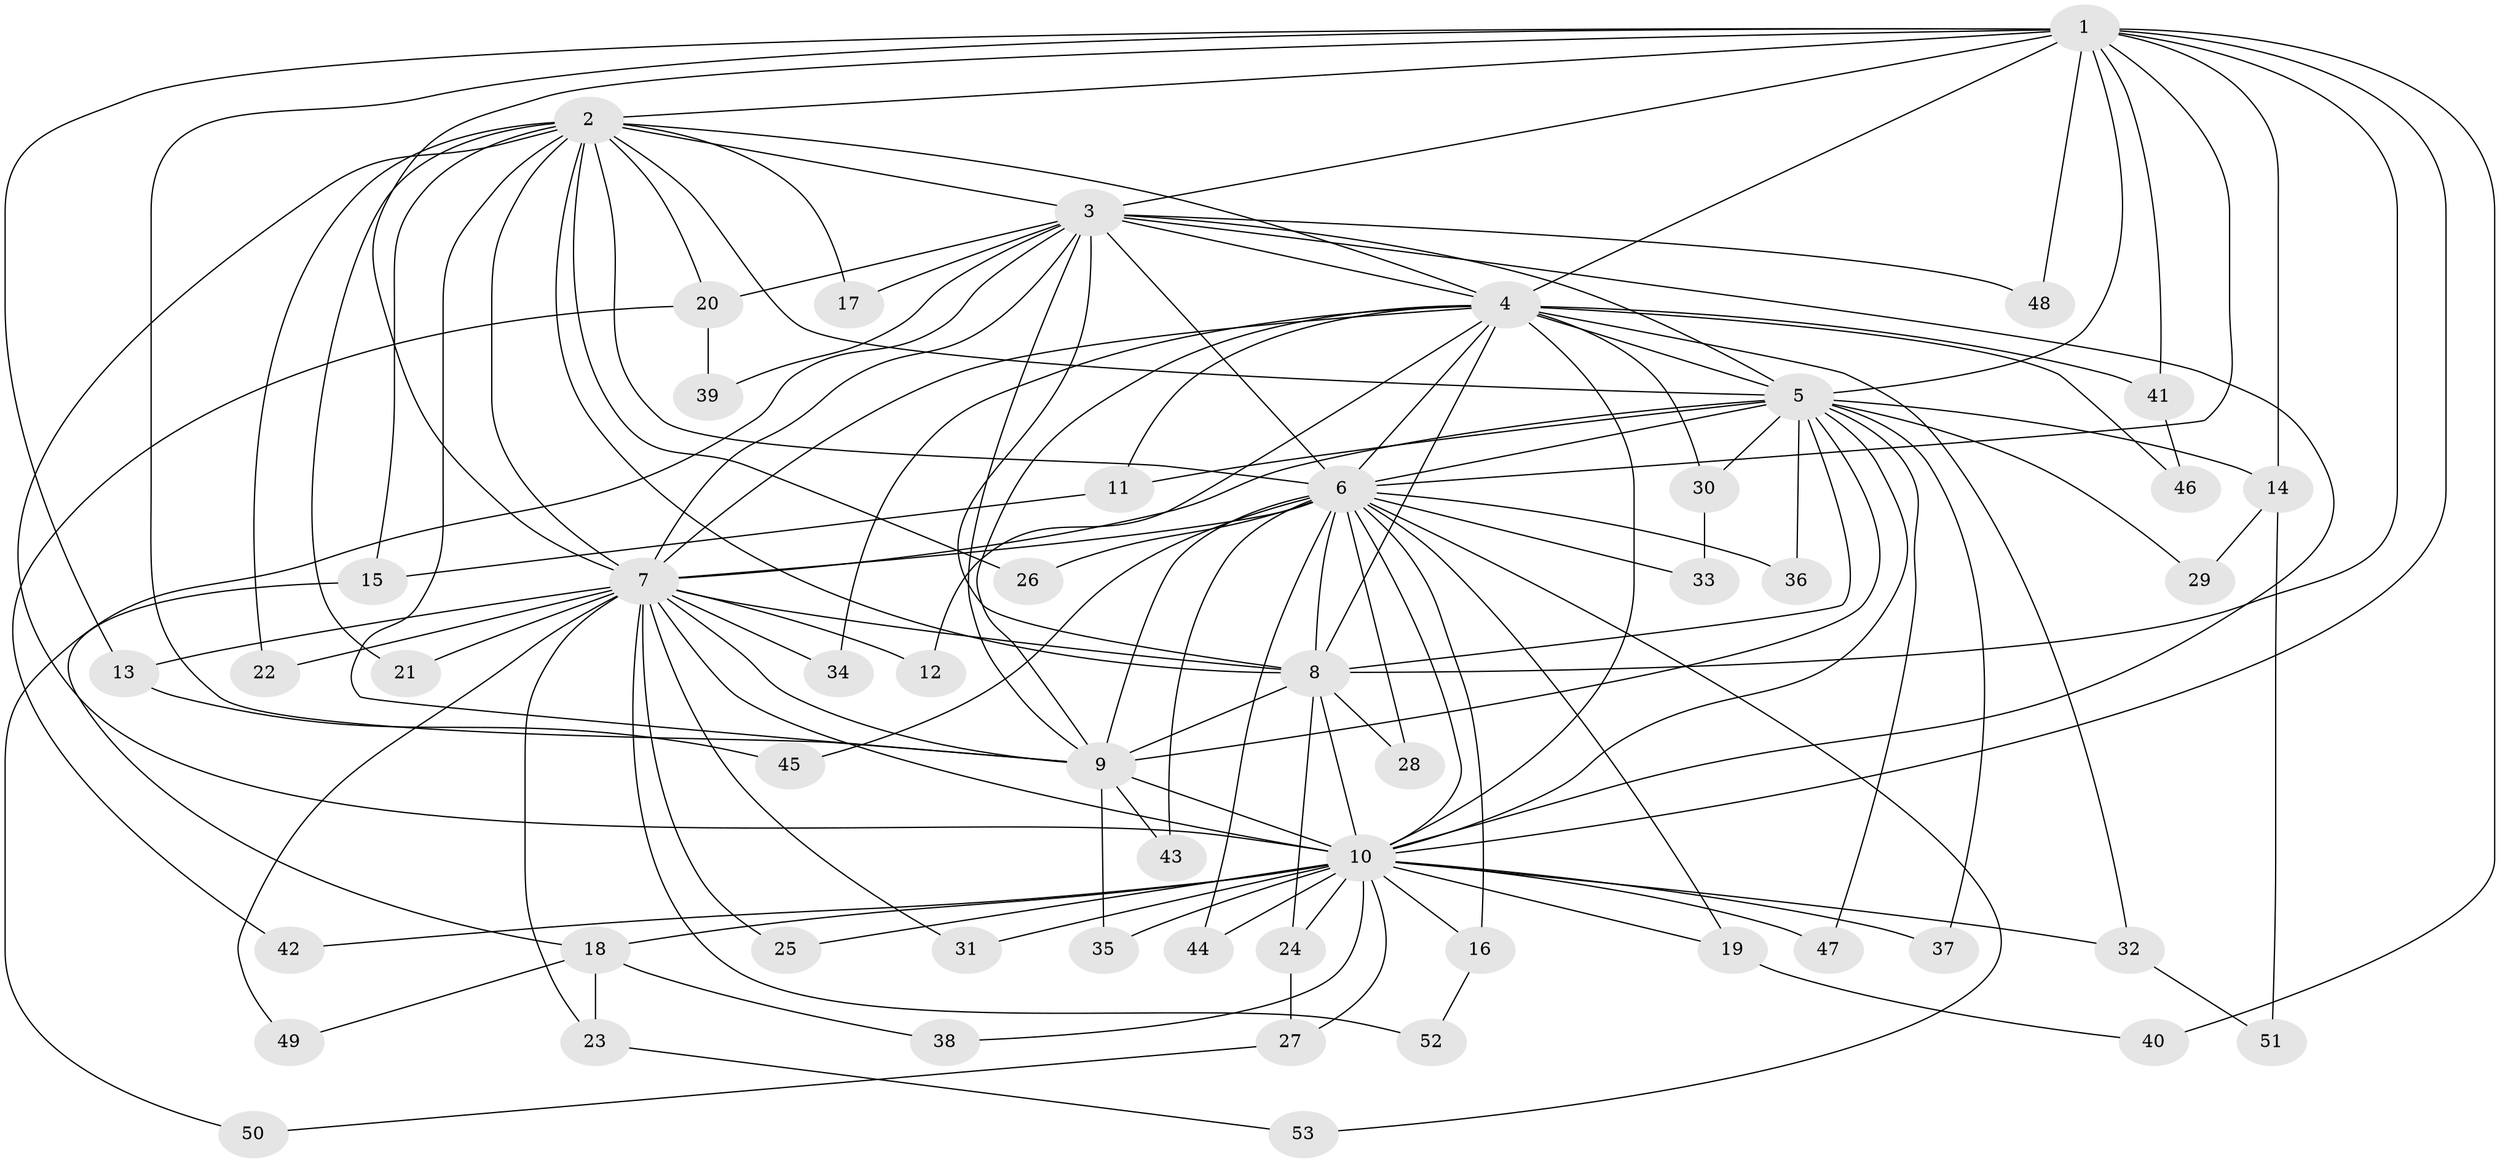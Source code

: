 // Generated by graph-tools (version 1.1) at 2025/49/03/09/25 03:49:28]
// undirected, 53 vertices, 131 edges
graph export_dot {
graph [start="1"]
  node [color=gray90,style=filled];
  1;
  2;
  3;
  4;
  5;
  6;
  7;
  8;
  9;
  10;
  11;
  12;
  13;
  14;
  15;
  16;
  17;
  18;
  19;
  20;
  21;
  22;
  23;
  24;
  25;
  26;
  27;
  28;
  29;
  30;
  31;
  32;
  33;
  34;
  35;
  36;
  37;
  38;
  39;
  40;
  41;
  42;
  43;
  44;
  45;
  46;
  47;
  48;
  49;
  50;
  51;
  52;
  53;
  1 -- 2;
  1 -- 3;
  1 -- 4;
  1 -- 5;
  1 -- 6;
  1 -- 7;
  1 -- 8;
  1 -- 9;
  1 -- 10;
  1 -- 13;
  1 -- 14;
  1 -- 40;
  1 -- 41;
  1 -- 48;
  2 -- 3;
  2 -- 4;
  2 -- 5;
  2 -- 6;
  2 -- 7;
  2 -- 8;
  2 -- 9;
  2 -- 10;
  2 -- 15;
  2 -- 17;
  2 -- 20;
  2 -- 21;
  2 -- 22;
  2 -- 26;
  3 -- 4;
  3 -- 5;
  3 -- 6;
  3 -- 7;
  3 -- 8;
  3 -- 9;
  3 -- 10;
  3 -- 17;
  3 -- 20;
  3 -- 39;
  3 -- 48;
  3 -- 50;
  4 -- 5;
  4 -- 6;
  4 -- 7;
  4 -- 8;
  4 -- 9;
  4 -- 10;
  4 -- 11;
  4 -- 12;
  4 -- 30;
  4 -- 32;
  4 -- 34;
  4 -- 41;
  4 -- 46;
  5 -- 6;
  5 -- 7;
  5 -- 8;
  5 -- 9;
  5 -- 10;
  5 -- 11;
  5 -- 14;
  5 -- 29;
  5 -- 30;
  5 -- 36;
  5 -- 37;
  5 -- 47;
  6 -- 7;
  6 -- 8;
  6 -- 9;
  6 -- 10;
  6 -- 16;
  6 -- 19;
  6 -- 26;
  6 -- 28;
  6 -- 33;
  6 -- 36;
  6 -- 43;
  6 -- 44;
  6 -- 45;
  6 -- 53;
  7 -- 8;
  7 -- 9;
  7 -- 10;
  7 -- 12;
  7 -- 13;
  7 -- 21;
  7 -- 22;
  7 -- 23;
  7 -- 25;
  7 -- 31;
  7 -- 34;
  7 -- 49;
  7 -- 52;
  8 -- 9;
  8 -- 10;
  8 -- 24;
  8 -- 28;
  9 -- 10;
  9 -- 35;
  9 -- 43;
  10 -- 16;
  10 -- 18;
  10 -- 19;
  10 -- 24;
  10 -- 25;
  10 -- 27;
  10 -- 31;
  10 -- 32;
  10 -- 35;
  10 -- 37;
  10 -- 38;
  10 -- 42;
  10 -- 44;
  10 -- 47;
  11 -- 15;
  13 -- 45;
  14 -- 29;
  14 -- 51;
  15 -- 18;
  16 -- 52;
  18 -- 23;
  18 -- 38;
  18 -- 49;
  19 -- 40;
  20 -- 39;
  20 -- 42;
  23 -- 53;
  24 -- 27;
  27 -- 50;
  30 -- 33;
  32 -- 51;
  41 -- 46;
}
